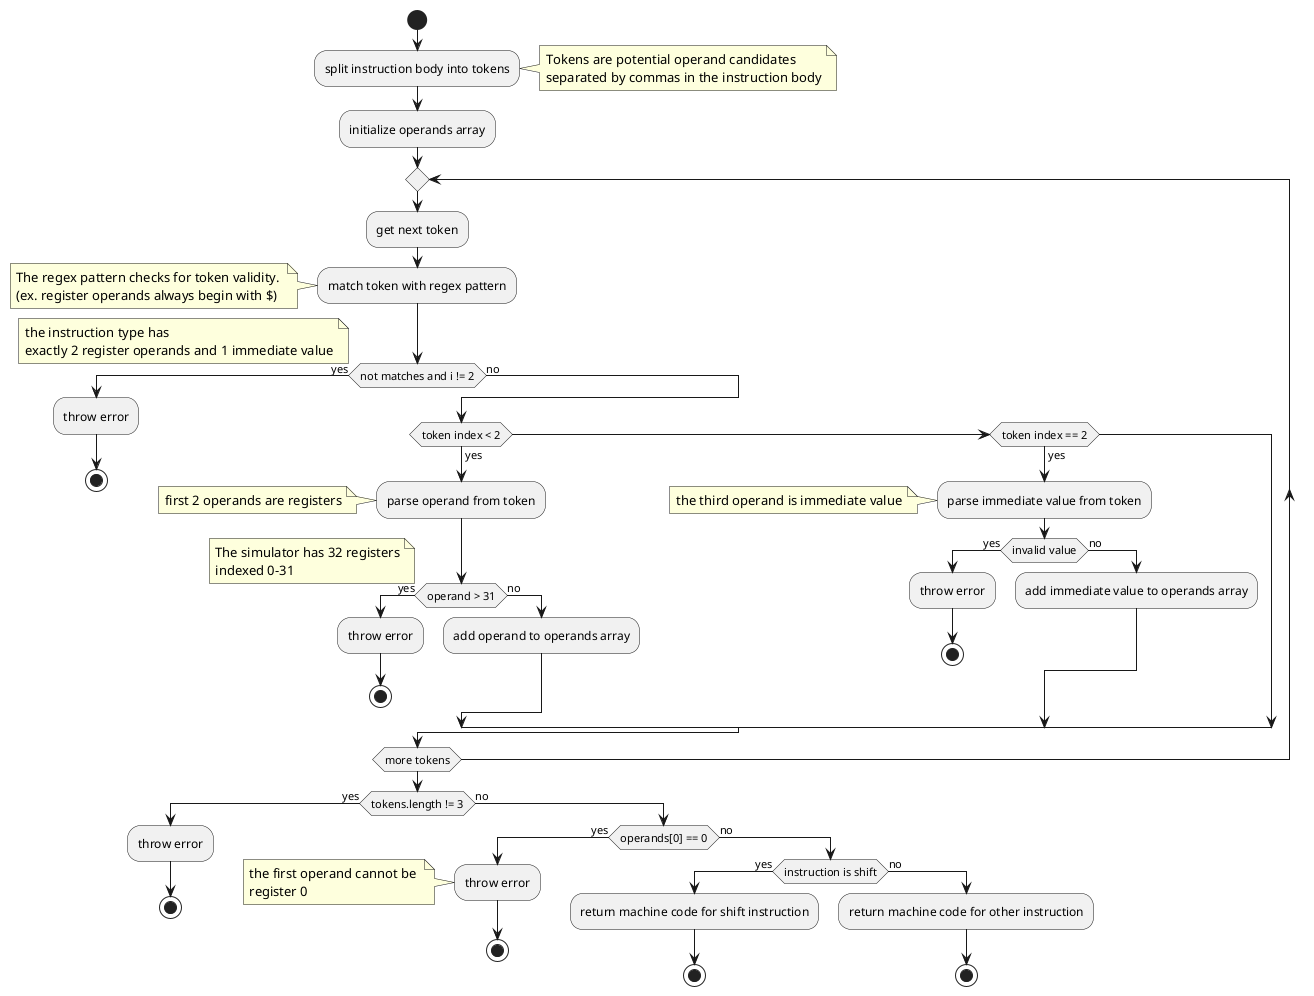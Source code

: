 @startuml
start
:split instruction body into tokens;
note right
    Tokens are potential operand candidates
    separated by commas in the instruction body
end note
:initialize operands array;
repeat
    :get next token;
    :match token with regex pattern;
    note left
       The regex pattern checks for token validity. 
       (ex. register operands always begin with $)
    end note
    if (not matches and i != 2) then (yes)
        :throw error;
        stop
    else (no)
        note left
            the instruction type has
            exactly 2 register operands and 1 immediate value
        end note
        if (token index < 2) then (yes)
            :parse operand from token;
            note left
                first 2 operands are registers
            end note
            if (operand > 31) then (yes)
                note left
                    The simulator has 32 registers
                    indexed 0-31 
                end note
                :throw error;
                stop
            else (no)
                :add operand to operands array;
            endif
        else if (token index == 2) then (yes)
            :parse immediate value from token;
            note left
                the third operand is immediate value
            end note
            if (invalid value) then (yes)
                :throw error;
                stop
            else (no)
                :add immediate value to operands array;
            endif
        endif
    endif
repeat while (more tokens)
if (tokens.length != 3) then (yes)
    :throw error;
    stop
else (no)
    if (operands[0] == 0) then (yes)
        :throw error;
        note left
            the first operand cannot be 
            register 0
        end note
        stop
    else (no)
        if (instruction is shift) then (yes)
            :return machine code for shift instruction;
            stop
        else (no)
            :return machine code for other instruction;
            stop
        endif
    endif
endif
@enduml